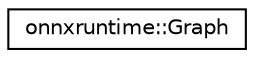 digraph "Graphical Class Hierarchy"
{
  edge [fontname="Helvetica",fontsize="10",labelfontname="Helvetica",labelfontsize="10"];
  node [fontname="Helvetica",fontsize="10",shape=record];
  rankdir="LR";
  Node0 [label="onnxruntime::Graph",height=0.2,width=0.4,color="black", fillcolor="white", style="filled",URL="$classonnxruntime_1_1Graph.html"];
}
